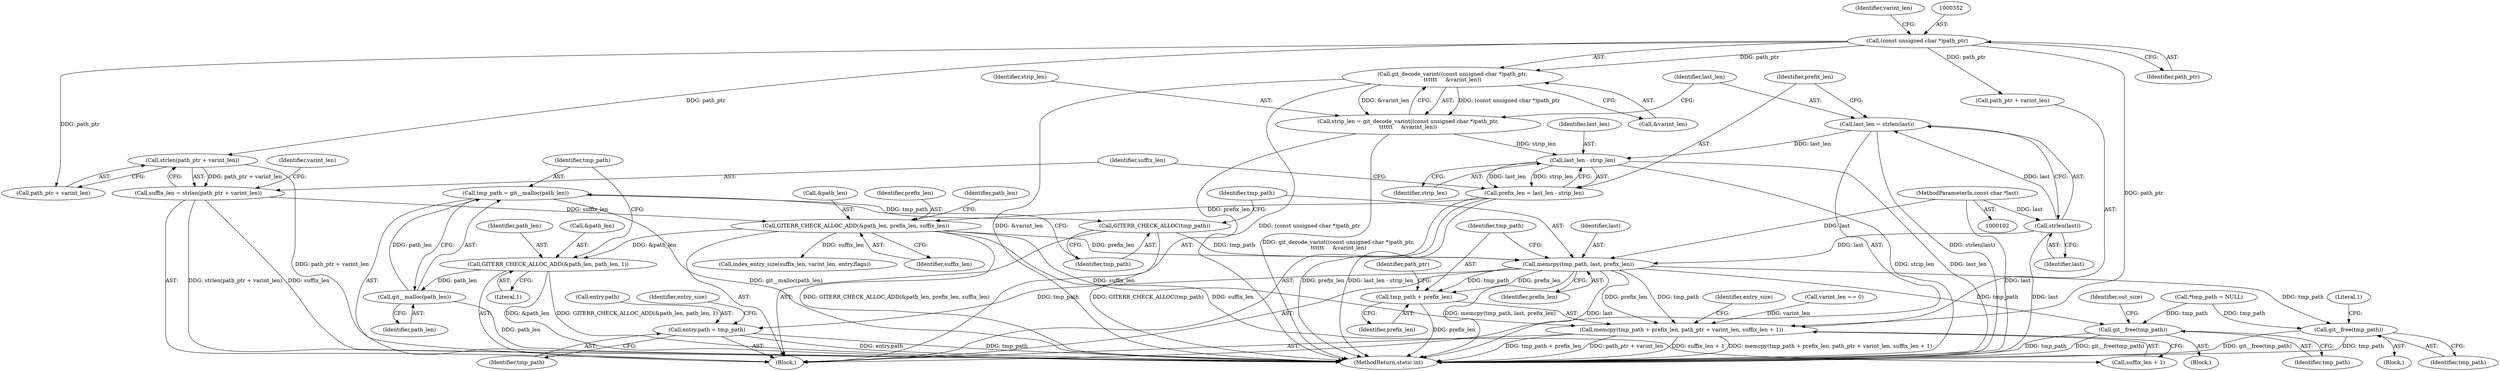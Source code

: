 digraph "0_libgit2_3207ddb0103543da8ad2139ec6539f590f9900c1@API" {
"1000392" [label="(Call,tmp_path = git__malloc(path_len))"];
"1000394" [label="(Call,git__malloc(path_len))"];
"1000387" [label="(Call,GITERR_CHECK_ALLOC_ADD(&path_len, path_len, 1))"];
"1000382" [label="(Call,GITERR_CHECK_ALLOC_ADD(&path_len, prefix_len, suffix_len))"];
"1000362" [label="(Call,prefix_len = last_len - strip_len)"];
"1000364" [label="(Call,last_len - strip_len)"];
"1000357" [label="(Call,last_len = strlen(last))"];
"1000359" [label="(Call,strlen(last))"];
"1000108" [label="(MethodParameterIn,const char *last)"];
"1000348" [label="(Call,strip_len = git_decode_varint((const unsigned char *)path_ptr,\n\t\t\t\t\t\t     &varint_len))"];
"1000350" [label="(Call,git_decode_varint((const unsigned char *)path_ptr,\n\t\t\t\t\t\t     &varint_len))"];
"1000351" [label="(Call,(const unsigned char *)path_ptr)"];
"1000368" [label="(Call,suffix_len = strlen(path_ptr + varint_len))"];
"1000370" [label="(Call,strlen(path_ptr + varint_len))"];
"1000396" [label="(Call,GITERR_CHECK_ALLOC(tmp_path))"];
"1000398" [label="(Call,memcpy(tmp_path, last, prefix_len))"];
"1000402" [label="(Call,memcpy(tmp_path + prefix_len, path_ptr + varint_len, suffix_len + 1))"];
"1000403" [label="(Call,tmp_path + prefix_len)"];
"1000420" [label="(Call,entry.path = tmp_path)"];
"1000450" [label="(Call,git__free(tmp_path))"];
"1000455" [label="(Call,git__free(tmp_path))"];
"1000391" [label="(Literal,1)"];
"1000421" [label="(Call,entry.path)"];
"1000109" [label="(Block,)"];
"1000405" [label="(Identifier,prefix_len)"];
"1000368" [label="(Call,suffix_len = strlen(path_ptr + varint_len))"];
"1000451" [label="(Identifier,tmp_path)"];
"1000365" [label="(Identifier,last_len)"];
"1000348" [label="(Call,strip_len = git_decode_varint((const unsigned char *)path_ptr,\n\t\t\t\t\t\t     &varint_len))"];
"1000351" [label="(Call,(const unsigned char *)path_ptr)"];
"1000402" [label="(Call,memcpy(tmp_path + prefix_len, path_ptr + varint_len, suffix_len + 1))"];
"1000386" [label="(Identifier,suffix_len)"];
"1000396" [label="(Call,GITERR_CHECK_ALLOC(tmp_path))"];
"1000450" [label="(Call,git__free(tmp_path))"];
"1000449" [label="(Block,)"];
"1000358" [label="(Identifier,last_len)"];
"1000355" [label="(Identifier,varint_len)"];
"1000399" [label="(Identifier,tmp_path)"];
"1000400" [label="(Identifier,last)"];
"1000369" [label="(Identifier,suffix_len)"];
"1000108" [label="(MethodParameterIn,const char *last)"];
"1000424" [label="(Identifier,tmp_path)"];
"1000354" [label="(Call,&varint_len)"];
"1000404" [label="(Identifier,tmp_path)"];
"1000427" [label="(Identifier,entry_size)"];
"1000383" [label="(Call,&path_len)"];
"1000463" [label="(MethodReturn,static int)"];
"1000459" [label="(Identifier,out_size)"];
"1000126" [label="(Call,*tmp_path = NULL)"];
"1000382" [label="(Call,GITERR_CHECK_ALLOC_ADD(&path_len, prefix_len, suffix_len))"];
"1000359" [label="(Call,strlen(last))"];
"1000362" [label="(Call,prefix_len = last_len - strip_len)"];
"1000409" [label="(Call,suffix_len + 1)"];
"1000395" [label="(Identifier,path_len)"];
"1000353" [label="(Identifier,path_ptr)"];
"1000389" [label="(Identifier,path_len)"];
"1000392" [label="(Call,tmp_path = git__malloc(path_len))"];
"1000363" [label="(Identifier,prefix_len)"];
"1000398" [label="(Call,memcpy(tmp_path, last, prefix_len))"];
"1000366" [label="(Identifier,strip_len)"];
"1000360" [label="(Identifier,last)"];
"1000406" [label="(Call,path_ptr + varint_len)"];
"1000401" [label="(Identifier,prefix_len)"];
"1000357" [label="(Call,last_len = strlen(last))"];
"1000455" [label="(Call,git__free(tmp_path))"];
"1000387" [label="(Call,GITERR_CHECK_ALLOC_ADD(&path_len, path_len, 1))"];
"1000456" [label="(Identifier,tmp_path)"];
"1000390" [label="(Identifier,path_len)"];
"1000397" [label="(Identifier,tmp_path)"];
"1000376" [label="(Call,varint_len == 0)"];
"1000364" [label="(Call,last_len - strip_len)"];
"1000407" [label="(Identifier,path_ptr)"];
"1000413" [label="(Identifier,entry_size)"];
"1000345" [label="(Block,)"];
"1000388" [label="(Call,&path_len)"];
"1000350" [label="(Call,git_decode_varint((const unsigned char *)path_ptr,\n\t\t\t\t\t\t     &varint_len))"];
"1000349" [label="(Identifier,strip_len)"];
"1000394" [label="(Call,git__malloc(path_len))"];
"1000371" [label="(Call,path_ptr + varint_len)"];
"1000414" [label="(Call,index_entry_size(suffix_len, varint_len, entry.flags))"];
"1000393" [label="(Identifier,tmp_path)"];
"1000454" [label="(Literal,1)"];
"1000403" [label="(Call,tmp_path + prefix_len)"];
"1000377" [label="(Identifier,varint_len)"];
"1000420" [label="(Call,entry.path = tmp_path)"];
"1000370" [label="(Call,strlen(path_ptr + varint_len))"];
"1000385" [label="(Identifier,prefix_len)"];
"1000392" -> "1000345"  [label="AST: "];
"1000392" -> "1000394"  [label="CFG: "];
"1000393" -> "1000392"  [label="AST: "];
"1000394" -> "1000392"  [label="AST: "];
"1000397" -> "1000392"  [label="CFG: "];
"1000392" -> "1000463"  [label="DDG: git__malloc(path_len)"];
"1000394" -> "1000392"  [label="DDG: path_len"];
"1000392" -> "1000396"  [label="DDG: tmp_path"];
"1000394" -> "1000395"  [label="CFG: "];
"1000395" -> "1000394"  [label="AST: "];
"1000394" -> "1000463"  [label="DDG: path_len"];
"1000387" -> "1000394"  [label="DDG: path_len"];
"1000387" -> "1000345"  [label="AST: "];
"1000387" -> "1000391"  [label="CFG: "];
"1000388" -> "1000387"  [label="AST: "];
"1000390" -> "1000387"  [label="AST: "];
"1000391" -> "1000387"  [label="AST: "];
"1000393" -> "1000387"  [label="CFG: "];
"1000387" -> "1000463"  [label="DDG: &path_len"];
"1000387" -> "1000463"  [label="DDG: GITERR_CHECK_ALLOC_ADD(&path_len, path_len, 1)"];
"1000382" -> "1000387"  [label="DDG: &path_len"];
"1000382" -> "1000345"  [label="AST: "];
"1000382" -> "1000386"  [label="CFG: "];
"1000383" -> "1000382"  [label="AST: "];
"1000385" -> "1000382"  [label="AST: "];
"1000386" -> "1000382"  [label="AST: "];
"1000389" -> "1000382"  [label="CFG: "];
"1000382" -> "1000463"  [label="DDG: GITERR_CHECK_ALLOC_ADD(&path_len, prefix_len, suffix_len)"];
"1000362" -> "1000382"  [label="DDG: prefix_len"];
"1000368" -> "1000382"  [label="DDG: suffix_len"];
"1000382" -> "1000398"  [label="DDG: prefix_len"];
"1000382" -> "1000402"  [label="DDG: suffix_len"];
"1000382" -> "1000409"  [label="DDG: suffix_len"];
"1000382" -> "1000414"  [label="DDG: suffix_len"];
"1000362" -> "1000345"  [label="AST: "];
"1000362" -> "1000364"  [label="CFG: "];
"1000363" -> "1000362"  [label="AST: "];
"1000364" -> "1000362"  [label="AST: "];
"1000369" -> "1000362"  [label="CFG: "];
"1000362" -> "1000463"  [label="DDG: last_len - strip_len"];
"1000362" -> "1000463"  [label="DDG: prefix_len"];
"1000364" -> "1000362"  [label="DDG: last_len"];
"1000364" -> "1000362"  [label="DDG: strip_len"];
"1000364" -> "1000366"  [label="CFG: "];
"1000365" -> "1000364"  [label="AST: "];
"1000366" -> "1000364"  [label="AST: "];
"1000364" -> "1000463"  [label="DDG: last_len"];
"1000364" -> "1000463"  [label="DDG: strip_len"];
"1000357" -> "1000364"  [label="DDG: last_len"];
"1000348" -> "1000364"  [label="DDG: strip_len"];
"1000357" -> "1000345"  [label="AST: "];
"1000357" -> "1000359"  [label="CFG: "];
"1000358" -> "1000357"  [label="AST: "];
"1000359" -> "1000357"  [label="AST: "];
"1000363" -> "1000357"  [label="CFG: "];
"1000357" -> "1000463"  [label="DDG: strlen(last)"];
"1000359" -> "1000357"  [label="DDG: last"];
"1000359" -> "1000360"  [label="CFG: "];
"1000360" -> "1000359"  [label="AST: "];
"1000359" -> "1000463"  [label="DDG: last"];
"1000108" -> "1000359"  [label="DDG: last"];
"1000359" -> "1000398"  [label="DDG: last"];
"1000108" -> "1000102"  [label="AST: "];
"1000108" -> "1000463"  [label="DDG: last"];
"1000108" -> "1000398"  [label="DDG: last"];
"1000348" -> "1000345"  [label="AST: "];
"1000348" -> "1000350"  [label="CFG: "];
"1000349" -> "1000348"  [label="AST: "];
"1000350" -> "1000348"  [label="AST: "];
"1000358" -> "1000348"  [label="CFG: "];
"1000348" -> "1000463"  [label="DDG: git_decode_varint((const unsigned char *)path_ptr,\n\t\t\t\t\t\t     &varint_len)"];
"1000350" -> "1000348"  [label="DDG: (const unsigned char *)path_ptr"];
"1000350" -> "1000348"  [label="DDG: &varint_len"];
"1000350" -> "1000354"  [label="CFG: "];
"1000351" -> "1000350"  [label="AST: "];
"1000354" -> "1000350"  [label="AST: "];
"1000350" -> "1000463"  [label="DDG: (const unsigned char *)path_ptr"];
"1000350" -> "1000463"  [label="DDG: &varint_len"];
"1000351" -> "1000350"  [label="DDG: path_ptr"];
"1000351" -> "1000353"  [label="CFG: "];
"1000352" -> "1000351"  [label="AST: "];
"1000353" -> "1000351"  [label="AST: "];
"1000355" -> "1000351"  [label="CFG: "];
"1000351" -> "1000370"  [label="DDG: path_ptr"];
"1000351" -> "1000371"  [label="DDG: path_ptr"];
"1000351" -> "1000402"  [label="DDG: path_ptr"];
"1000351" -> "1000406"  [label="DDG: path_ptr"];
"1000368" -> "1000345"  [label="AST: "];
"1000368" -> "1000370"  [label="CFG: "];
"1000369" -> "1000368"  [label="AST: "];
"1000370" -> "1000368"  [label="AST: "];
"1000377" -> "1000368"  [label="CFG: "];
"1000368" -> "1000463"  [label="DDG: suffix_len"];
"1000368" -> "1000463"  [label="DDG: strlen(path_ptr + varint_len)"];
"1000370" -> "1000368"  [label="DDG: path_ptr + varint_len"];
"1000370" -> "1000371"  [label="CFG: "];
"1000371" -> "1000370"  [label="AST: "];
"1000370" -> "1000463"  [label="DDG: path_ptr + varint_len"];
"1000396" -> "1000345"  [label="AST: "];
"1000396" -> "1000397"  [label="CFG: "];
"1000397" -> "1000396"  [label="AST: "];
"1000399" -> "1000396"  [label="CFG: "];
"1000396" -> "1000463"  [label="DDG: GITERR_CHECK_ALLOC(tmp_path)"];
"1000396" -> "1000398"  [label="DDG: tmp_path"];
"1000398" -> "1000345"  [label="AST: "];
"1000398" -> "1000401"  [label="CFG: "];
"1000399" -> "1000398"  [label="AST: "];
"1000400" -> "1000398"  [label="AST: "];
"1000401" -> "1000398"  [label="AST: "];
"1000404" -> "1000398"  [label="CFG: "];
"1000398" -> "1000463"  [label="DDG: memcpy(tmp_path, last, prefix_len)"];
"1000398" -> "1000463"  [label="DDG: last"];
"1000398" -> "1000402"  [label="DDG: tmp_path"];
"1000398" -> "1000402"  [label="DDG: prefix_len"];
"1000398" -> "1000403"  [label="DDG: tmp_path"];
"1000398" -> "1000403"  [label="DDG: prefix_len"];
"1000398" -> "1000420"  [label="DDG: tmp_path"];
"1000398" -> "1000450"  [label="DDG: tmp_path"];
"1000398" -> "1000455"  [label="DDG: tmp_path"];
"1000402" -> "1000345"  [label="AST: "];
"1000402" -> "1000409"  [label="CFG: "];
"1000403" -> "1000402"  [label="AST: "];
"1000406" -> "1000402"  [label="AST: "];
"1000409" -> "1000402"  [label="AST: "];
"1000413" -> "1000402"  [label="CFG: "];
"1000402" -> "1000463"  [label="DDG: suffix_len + 1"];
"1000402" -> "1000463"  [label="DDG: memcpy(tmp_path + prefix_len, path_ptr + varint_len, suffix_len + 1)"];
"1000402" -> "1000463"  [label="DDG: tmp_path + prefix_len"];
"1000402" -> "1000463"  [label="DDG: path_ptr + varint_len"];
"1000376" -> "1000402"  [label="DDG: varint_len"];
"1000403" -> "1000405"  [label="CFG: "];
"1000404" -> "1000403"  [label="AST: "];
"1000405" -> "1000403"  [label="AST: "];
"1000407" -> "1000403"  [label="CFG: "];
"1000403" -> "1000463"  [label="DDG: prefix_len"];
"1000420" -> "1000345"  [label="AST: "];
"1000420" -> "1000424"  [label="CFG: "];
"1000421" -> "1000420"  [label="AST: "];
"1000424" -> "1000420"  [label="AST: "];
"1000427" -> "1000420"  [label="CFG: "];
"1000420" -> "1000463"  [label="DDG: tmp_path"];
"1000420" -> "1000463"  [label="DDG: entry.path"];
"1000450" -> "1000449"  [label="AST: "];
"1000450" -> "1000451"  [label="CFG: "];
"1000451" -> "1000450"  [label="AST: "];
"1000454" -> "1000450"  [label="CFG: "];
"1000450" -> "1000463"  [label="DDG: git__free(tmp_path)"];
"1000450" -> "1000463"  [label="DDG: tmp_path"];
"1000126" -> "1000450"  [label="DDG: tmp_path"];
"1000455" -> "1000109"  [label="AST: "];
"1000455" -> "1000456"  [label="CFG: "];
"1000456" -> "1000455"  [label="AST: "];
"1000459" -> "1000455"  [label="CFG: "];
"1000455" -> "1000463"  [label="DDG: git__free(tmp_path)"];
"1000455" -> "1000463"  [label="DDG: tmp_path"];
"1000126" -> "1000455"  [label="DDG: tmp_path"];
}
